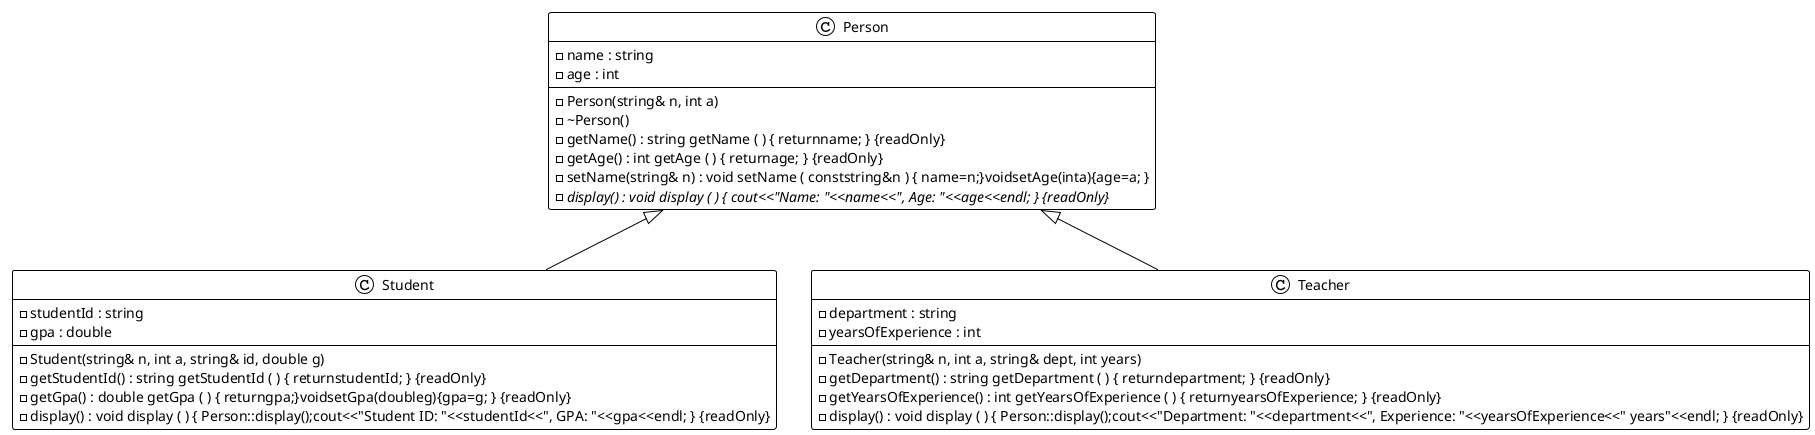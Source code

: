 @startuml
!theme plain

class Person {
  - name : string
  - age : int
  - Person(string& n, int a)
  - ~Person()
  - getName() : string getName ( ) { returnname; } {readOnly}
  - getAge() : int getAge ( ) { returnage; } {readOnly}
  - setName(string& n) : void setName ( conststring&n ) { name=n;}voidsetAge(inta){age=a; }
  - display() : void display ( ) { cout<<"Name: "<<name<<", Age: "<<age<<endl; } {abstract} {readOnly}
}

class Student {
  - studentId : string
  - gpa : double
  - Student(string& n, int a, string& id, double g)
  - getStudentId() : string getStudentId ( ) { returnstudentId; } {readOnly}
  - getGpa() : double getGpa ( ) { returngpa;}voidsetGpa(doubleg){gpa=g; } {readOnly}
  - display() : void display ( ) { Person::display();cout<<"Student ID: "<<studentId<<", GPA: "<<gpa<<endl; } {readOnly}
}

class Teacher {
  - department : string
  - yearsOfExperience : int
  - Teacher(string& n, int a, string& dept, int years)
  - getDepartment() : string getDepartment ( ) { returndepartment; } {readOnly}
  - getYearsOfExperience() : int getYearsOfExperience ( ) { returnyearsOfExperience; } {readOnly}
  - display() : void display ( ) { Person::display();cout<<"Department: "<<department<<", Experience: "<<yearsOfExperience<<" years"<<endl; } {readOnly}
}

Person <|-- Student
Person <|-- Teacher
@enduml